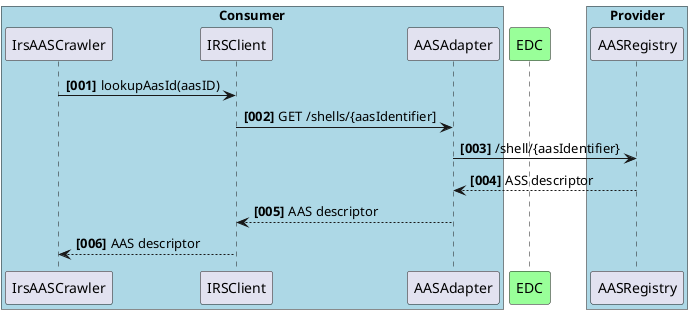 @startuml
'https://plantuml.com/sequence-diagram

autonumber "<b>[000]"
box "Consumer" #LightBlue
IrsAASCrawler -> IRSClient: lookupAasId(aasID)
IRSClient -> AASAdapter: GET /shells/{aasIdentifier]
end box
participant "EDC" as L #99FF99
box "Provider" #LightBlue
AASAdapter -> AASRegistry: /shell/{aasIdentifier}
AASAdapter <-- AASRegistry: ASS descriptor
IRSClient <-- AASAdapter: AAS descriptor
IrsAASCrawler <-- IRSClient: AAS descriptor
@enduml
